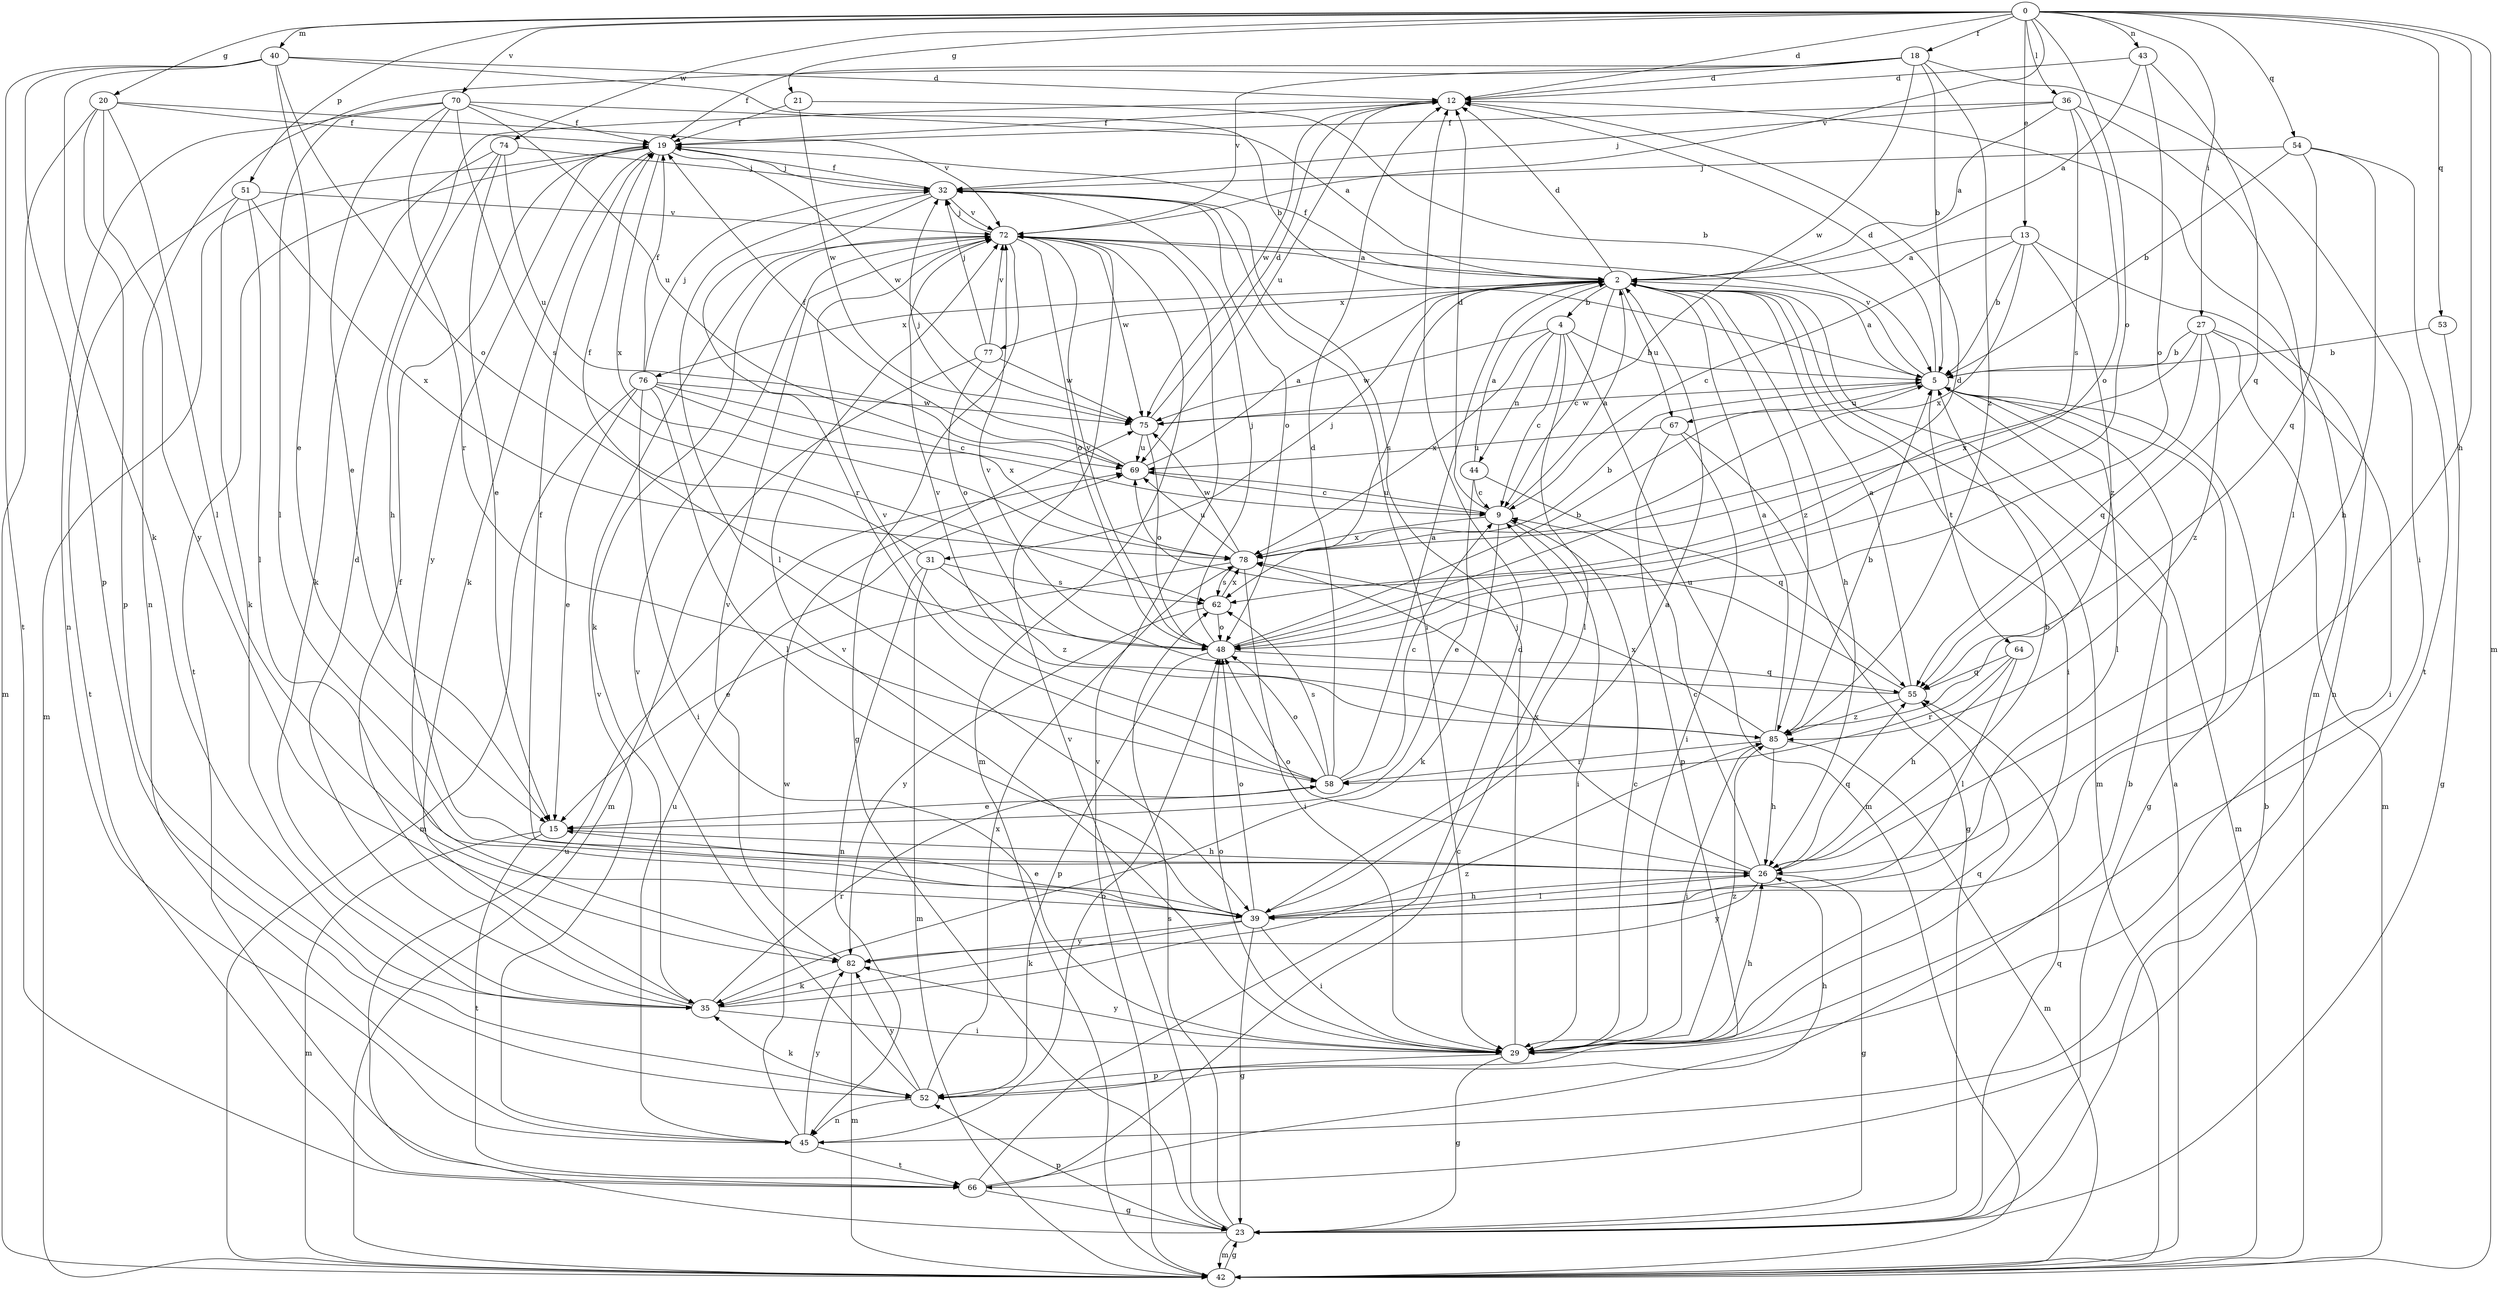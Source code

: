 strict digraph  {
0;
2;
4;
5;
9;
12;
13;
15;
18;
19;
20;
21;
23;
26;
27;
29;
31;
32;
35;
36;
39;
40;
42;
43;
44;
45;
48;
51;
52;
53;
54;
55;
58;
62;
64;
66;
67;
69;
70;
72;
74;
75;
76;
77;
78;
82;
85;
0 -> 12  [label=d];
0 -> 13  [label=e];
0 -> 18  [label=f];
0 -> 20  [label=g];
0 -> 21  [label=g];
0 -> 26  [label=h];
0 -> 27  [label=i];
0 -> 36  [label=l];
0 -> 40  [label=m];
0 -> 42  [label=m];
0 -> 43  [label=n];
0 -> 48  [label=o];
0 -> 51  [label=p];
0 -> 53  [label=q];
0 -> 54  [label=q];
0 -> 70  [label=v];
0 -> 72  [label=v];
0 -> 74  [label=w];
2 -> 4  [label=b];
2 -> 9  [label=c];
2 -> 12  [label=d];
2 -> 19  [label=f];
2 -> 26  [label=h];
2 -> 29  [label=i];
2 -> 31  [label=j];
2 -> 42  [label=m];
2 -> 62  [label=s];
2 -> 67  [label=u];
2 -> 76  [label=x];
2 -> 77  [label=x];
2 -> 85  [label=z];
4 -> 5  [label=b];
4 -> 9  [label=c];
4 -> 39  [label=l];
4 -> 42  [label=m];
4 -> 44  [label=n];
4 -> 75  [label=w];
4 -> 78  [label=x];
5 -> 2  [label=a];
5 -> 12  [label=d];
5 -> 23  [label=g];
5 -> 39  [label=l];
5 -> 42  [label=m];
5 -> 64  [label=t];
5 -> 67  [label=u];
5 -> 72  [label=v];
5 -> 75  [label=w];
9 -> 2  [label=a];
9 -> 12  [label=d];
9 -> 29  [label=i];
9 -> 35  [label=k];
9 -> 69  [label=u];
9 -> 78  [label=x];
12 -> 19  [label=f];
12 -> 42  [label=m];
12 -> 69  [label=u];
12 -> 75  [label=w];
13 -> 2  [label=a];
13 -> 5  [label=b];
13 -> 9  [label=c];
13 -> 45  [label=n];
13 -> 78  [label=x];
13 -> 85  [label=z];
15 -> 26  [label=h];
15 -> 42  [label=m];
15 -> 66  [label=t];
18 -> 5  [label=b];
18 -> 12  [label=d];
18 -> 19  [label=f];
18 -> 29  [label=i];
18 -> 45  [label=n];
18 -> 72  [label=v];
18 -> 75  [label=w];
18 -> 85  [label=z];
19 -> 32  [label=j];
19 -> 35  [label=k];
19 -> 42  [label=m];
19 -> 66  [label=t];
19 -> 75  [label=w];
19 -> 78  [label=x];
19 -> 82  [label=y];
20 -> 19  [label=f];
20 -> 39  [label=l];
20 -> 42  [label=m];
20 -> 52  [label=p];
20 -> 72  [label=v];
20 -> 82  [label=y];
21 -> 5  [label=b];
21 -> 19  [label=f];
21 -> 75  [label=w];
23 -> 5  [label=b];
23 -> 42  [label=m];
23 -> 52  [label=p];
23 -> 55  [label=q];
23 -> 62  [label=s];
23 -> 69  [label=u];
23 -> 72  [label=v];
26 -> 5  [label=b];
26 -> 9  [label=c];
26 -> 19  [label=f];
26 -> 23  [label=g];
26 -> 39  [label=l];
26 -> 48  [label=o];
26 -> 55  [label=q];
26 -> 78  [label=x];
26 -> 82  [label=y];
27 -> 5  [label=b];
27 -> 29  [label=i];
27 -> 42  [label=m];
27 -> 55  [label=q];
27 -> 78  [label=x];
27 -> 85  [label=z];
29 -> 9  [label=c];
29 -> 23  [label=g];
29 -> 26  [label=h];
29 -> 32  [label=j];
29 -> 48  [label=o];
29 -> 52  [label=p];
29 -> 55  [label=q];
29 -> 72  [label=v];
29 -> 82  [label=y];
29 -> 85  [label=z];
31 -> 19  [label=f];
31 -> 42  [label=m];
31 -> 45  [label=n];
31 -> 62  [label=s];
31 -> 85  [label=z];
32 -> 19  [label=f];
32 -> 29  [label=i];
32 -> 39  [label=l];
32 -> 48  [label=o];
32 -> 58  [label=r];
32 -> 72  [label=v];
35 -> 12  [label=d];
35 -> 19  [label=f];
35 -> 29  [label=i];
35 -> 58  [label=r];
35 -> 85  [label=z];
36 -> 2  [label=a];
36 -> 19  [label=f];
36 -> 32  [label=j];
36 -> 39  [label=l];
36 -> 48  [label=o];
36 -> 62  [label=s];
39 -> 2  [label=a];
39 -> 15  [label=e];
39 -> 23  [label=g];
39 -> 26  [label=h];
39 -> 29  [label=i];
39 -> 35  [label=k];
39 -> 48  [label=o];
39 -> 82  [label=y];
40 -> 5  [label=b];
40 -> 12  [label=d];
40 -> 15  [label=e];
40 -> 35  [label=k];
40 -> 48  [label=o];
40 -> 52  [label=p];
40 -> 66  [label=t];
42 -> 2  [label=a];
42 -> 23  [label=g];
42 -> 72  [label=v];
43 -> 2  [label=a];
43 -> 12  [label=d];
43 -> 48  [label=o];
43 -> 55  [label=q];
44 -> 2  [label=a];
44 -> 9  [label=c];
44 -> 15  [label=e];
44 -> 55  [label=q];
45 -> 48  [label=o];
45 -> 66  [label=t];
45 -> 69  [label=u];
45 -> 72  [label=v];
45 -> 75  [label=w];
45 -> 82  [label=y];
48 -> 5  [label=b];
48 -> 12  [label=d];
48 -> 32  [label=j];
48 -> 52  [label=p];
48 -> 55  [label=q];
48 -> 72  [label=v];
51 -> 35  [label=k];
51 -> 39  [label=l];
51 -> 66  [label=t];
51 -> 72  [label=v];
51 -> 78  [label=x];
52 -> 26  [label=h];
52 -> 35  [label=k];
52 -> 45  [label=n];
52 -> 72  [label=v];
52 -> 78  [label=x];
52 -> 82  [label=y];
53 -> 5  [label=b];
53 -> 23  [label=g];
54 -> 5  [label=b];
54 -> 26  [label=h];
54 -> 32  [label=j];
54 -> 55  [label=q];
54 -> 66  [label=t];
55 -> 2  [label=a];
55 -> 69  [label=u];
55 -> 72  [label=v];
55 -> 85  [label=z];
58 -> 2  [label=a];
58 -> 9  [label=c];
58 -> 12  [label=d];
58 -> 15  [label=e];
58 -> 48  [label=o];
58 -> 62  [label=s];
58 -> 72  [label=v];
62 -> 48  [label=o];
62 -> 78  [label=x];
62 -> 82  [label=y];
64 -> 26  [label=h];
64 -> 39  [label=l];
64 -> 55  [label=q];
64 -> 58  [label=r];
66 -> 5  [label=b];
66 -> 9  [label=c];
66 -> 12  [label=d];
66 -> 23  [label=g];
67 -> 23  [label=g];
67 -> 29  [label=i];
67 -> 52  [label=p];
67 -> 69  [label=u];
69 -> 2  [label=a];
69 -> 9  [label=c];
69 -> 19  [label=f];
69 -> 32  [label=j];
70 -> 2  [label=a];
70 -> 15  [label=e];
70 -> 19  [label=f];
70 -> 39  [label=l];
70 -> 45  [label=n];
70 -> 58  [label=r];
70 -> 62  [label=s];
70 -> 69  [label=u];
72 -> 2  [label=a];
72 -> 23  [label=g];
72 -> 32  [label=j];
72 -> 35  [label=k];
72 -> 42  [label=m];
72 -> 48  [label=o];
72 -> 75  [label=w];
74 -> 15  [label=e];
74 -> 26  [label=h];
74 -> 32  [label=j];
74 -> 35  [label=k];
74 -> 69  [label=u];
75 -> 12  [label=d];
75 -> 48  [label=o];
75 -> 69  [label=u];
76 -> 9  [label=c];
76 -> 15  [label=e];
76 -> 19  [label=f];
76 -> 29  [label=i];
76 -> 32  [label=j];
76 -> 39  [label=l];
76 -> 42  [label=m];
76 -> 75  [label=w];
76 -> 78  [label=x];
77 -> 32  [label=j];
77 -> 42  [label=m];
77 -> 48  [label=o];
77 -> 72  [label=v];
77 -> 75  [label=w];
78 -> 5  [label=b];
78 -> 15  [label=e];
78 -> 29  [label=i];
78 -> 62  [label=s];
78 -> 69  [label=u];
78 -> 75  [label=w];
82 -> 35  [label=k];
82 -> 42  [label=m];
82 -> 72  [label=v];
85 -> 2  [label=a];
85 -> 5  [label=b];
85 -> 26  [label=h];
85 -> 29  [label=i];
85 -> 42  [label=m];
85 -> 58  [label=r];
85 -> 72  [label=v];
85 -> 78  [label=x];
}
